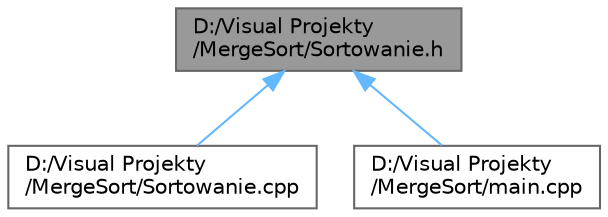 digraph "D:/Visual Projekty/MergeSort/Sortowanie.h"
{
 // LATEX_PDF_SIZE
  bgcolor="transparent";
  edge [fontname=Helvetica,fontsize=10,labelfontname=Helvetica,labelfontsize=10];
  node [fontname=Helvetica,fontsize=10,shape=box,height=0.2,width=0.4];
  Node1 [id="Node000001",label="D:/Visual Projekty\l/MergeSort/Sortowanie.h",height=0.2,width=0.4,color="gray40", fillcolor="grey60", style="filled", fontcolor="black",tooltip=" "];
  Node1 -> Node2 [id="edge1_Node000001_Node000002",dir="back",color="steelblue1",style="solid",tooltip=" "];
  Node2 [id="Node000002",label="D:/Visual Projekty\l/MergeSort/Sortowanie.cpp",height=0.2,width=0.4,color="grey40", fillcolor="white", style="filled",URL="$_sortowanie_8cpp.html",tooltip=" "];
  Node1 -> Node3 [id="edge2_Node000001_Node000003",dir="back",color="steelblue1",style="solid",tooltip=" "];
  Node3 [id="Node000003",label="D:/Visual Projekty\l/MergeSort/main.cpp",height=0.2,width=0.4,color="grey40", fillcolor="white", style="filled",URL="$main_8cpp.html",tooltip=" "];
}
